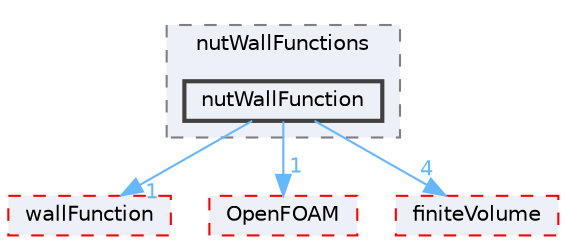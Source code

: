 digraph "src/TurbulenceModels/turbulenceModels/derivedFvPatchFields/wallFunctions/nutWallFunctions/nutWallFunction"
{
 // LATEX_PDF_SIZE
  bgcolor="transparent";
  edge [fontname=Helvetica,fontsize=10,labelfontname=Helvetica,labelfontsize=10];
  node [fontname=Helvetica,fontsize=10,shape=box,height=0.2,width=0.4];
  compound=true
  subgraph clusterdir_ad914e388ddae9a53c7173853ad02594 {
    graph [ bgcolor="#edf0f7", pencolor="grey50", label="nutWallFunctions", fontname=Helvetica,fontsize=10 style="filled,dashed", URL="dir_ad914e388ddae9a53c7173853ad02594.html",tooltip=""]
  dir_f08c2cfe9526d127775e91918fcfe6fb [label="nutWallFunction", fillcolor="#edf0f7", color="grey25", style="filled,bold", URL="dir_f08c2cfe9526d127775e91918fcfe6fb.html",tooltip=""];
  }
  dir_0981b814660a8b29a96125492a49ea58 [label="wallFunction", fillcolor="#edf0f7", color="red", style="filled,dashed", URL="dir_0981b814660a8b29a96125492a49ea58.html",tooltip=""];
  dir_c5473ff19b20e6ec4dfe5c310b3778a8 [label="OpenFOAM", fillcolor="#edf0f7", color="red", style="filled,dashed", URL="dir_c5473ff19b20e6ec4dfe5c310b3778a8.html",tooltip=""];
  dir_9bd15774b555cf7259a6fa18f99fe99b [label="finiteVolume", fillcolor="#edf0f7", color="red", style="filled,dashed", URL="dir_9bd15774b555cf7259a6fa18f99fe99b.html",tooltip=""];
  dir_f08c2cfe9526d127775e91918fcfe6fb->dir_0981b814660a8b29a96125492a49ea58 [headlabel="1", labeldistance=1.5 headhref="dir_002650_004342.html" href="dir_002650_004342.html" color="steelblue1" fontcolor="steelblue1"];
  dir_f08c2cfe9526d127775e91918fcfe6fb->dir_9bd15774b555cf7259a6fa18f99fe99b [headlabel="4", labeldistance=1.5 headhref="dir_002650_001387.html" href="dir_002650_001387.html" color="steelblue1" fontcolor="steelblue1"];
  dir_f08c2cfe9526d127775e91918fcfe6fb->dir_c5473ff19b20e6ec4dfe5c310b3778a8 [headlabel="1", labeldistance=1.5 headhref="dir_002650_002695.html" href="dir_002650_002695.html" color="steelblue1" fontcolor="steelblue1"];
}
